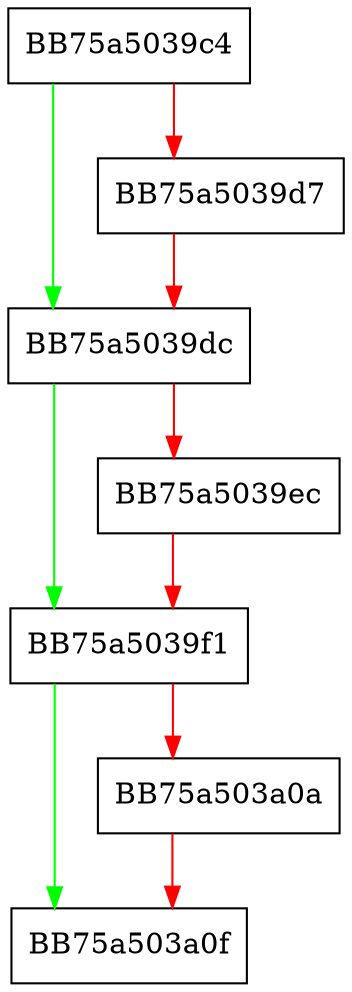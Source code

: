 digraph DisableReadBufferSizePolicy {
  node [shape="box"];
  graph [splines=ortho];
  BB75a5039c4 -> BB75a5039dc [color="green"];
  BB75a5039c4 -> BB75a5039d7 [color="red"];
  BB75a5039d7 -> BB75a5039dc [color="red"];
  BB75a5039dc -> BB75a5039f1 [color="green"];
  BB75a5039dc -> BB75a5039ec [color="red"];
  BB75a5039ec -> BB75a5039f1 [color="red"];
  BB75a5039f1 -> BB75a503a0f [color="green"];
  BB75a5039f1 -> BB75a503a0a [color="red"];
  BB75a503a0a -> BB75a503a0f [color="red"];
}